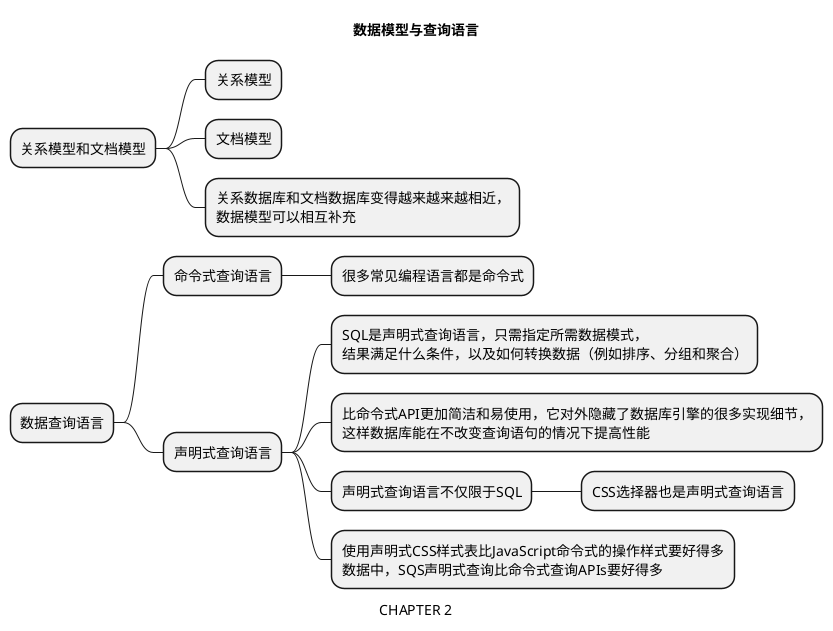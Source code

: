 @startmindmap
'https://plantuml.com/mindmap-diagram

caption CHAPTER 2
title 数据模型与查询语言

* 关系模型和文档模型
** 关系模型


** 文档模型

** 关系数据库和文档数据库变得越来越来越相近，\n数据模型可以相互补充

* 数据查询语言
** 命令式查询语言
*** 很多常见编程语言都是命令式

** 声明式查询语言
*** SQL是声明式查询语言，只需指定所需数据模式，\n结果满足什么条件，以及如何转换数据（例如排序、分组和聚合）
*** 比命令式API更加简洁和易使用，它对外隐藏了数据库引擎的很多实现细节，\n这样数据库能在不改变查询语句的情况下提高性能
*** 声明式查询语言不仅限于SQL
**** CSS选择器也是声明式查询语言
*** 使用声明式CSS样式表比JavaScript命令式的操作样式要好得多\n数据中，SQS声明式查询比命令式查询APIs要好得多





@endmindmap
